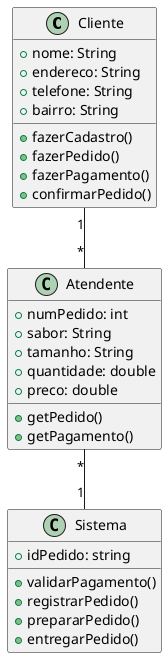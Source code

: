 @startuml Pizzaria

class Cliente {
  +nome: String
  +endereco: String
  +telefone: String
  +bairro: String
  +fazerCadastro()
  +fazerPedido()
  +fazerPagamento()
  +confirmarPedido()
}

class Atendente {
  +numPedido: int
  +sabor: String
  +tamanho: String
  +quantidade: double
  +preco: double
  +getPedido()
  +getPagamento()
}

class Sistema {
    +idPedido: string
    +validarPagamento()
    +registrarPedido()
    +prepararPedido()
    +entregarPedido()
}

Cliente "1" -- "*" Atendente
Atendente "*" -- "1" Sistema

@enduml